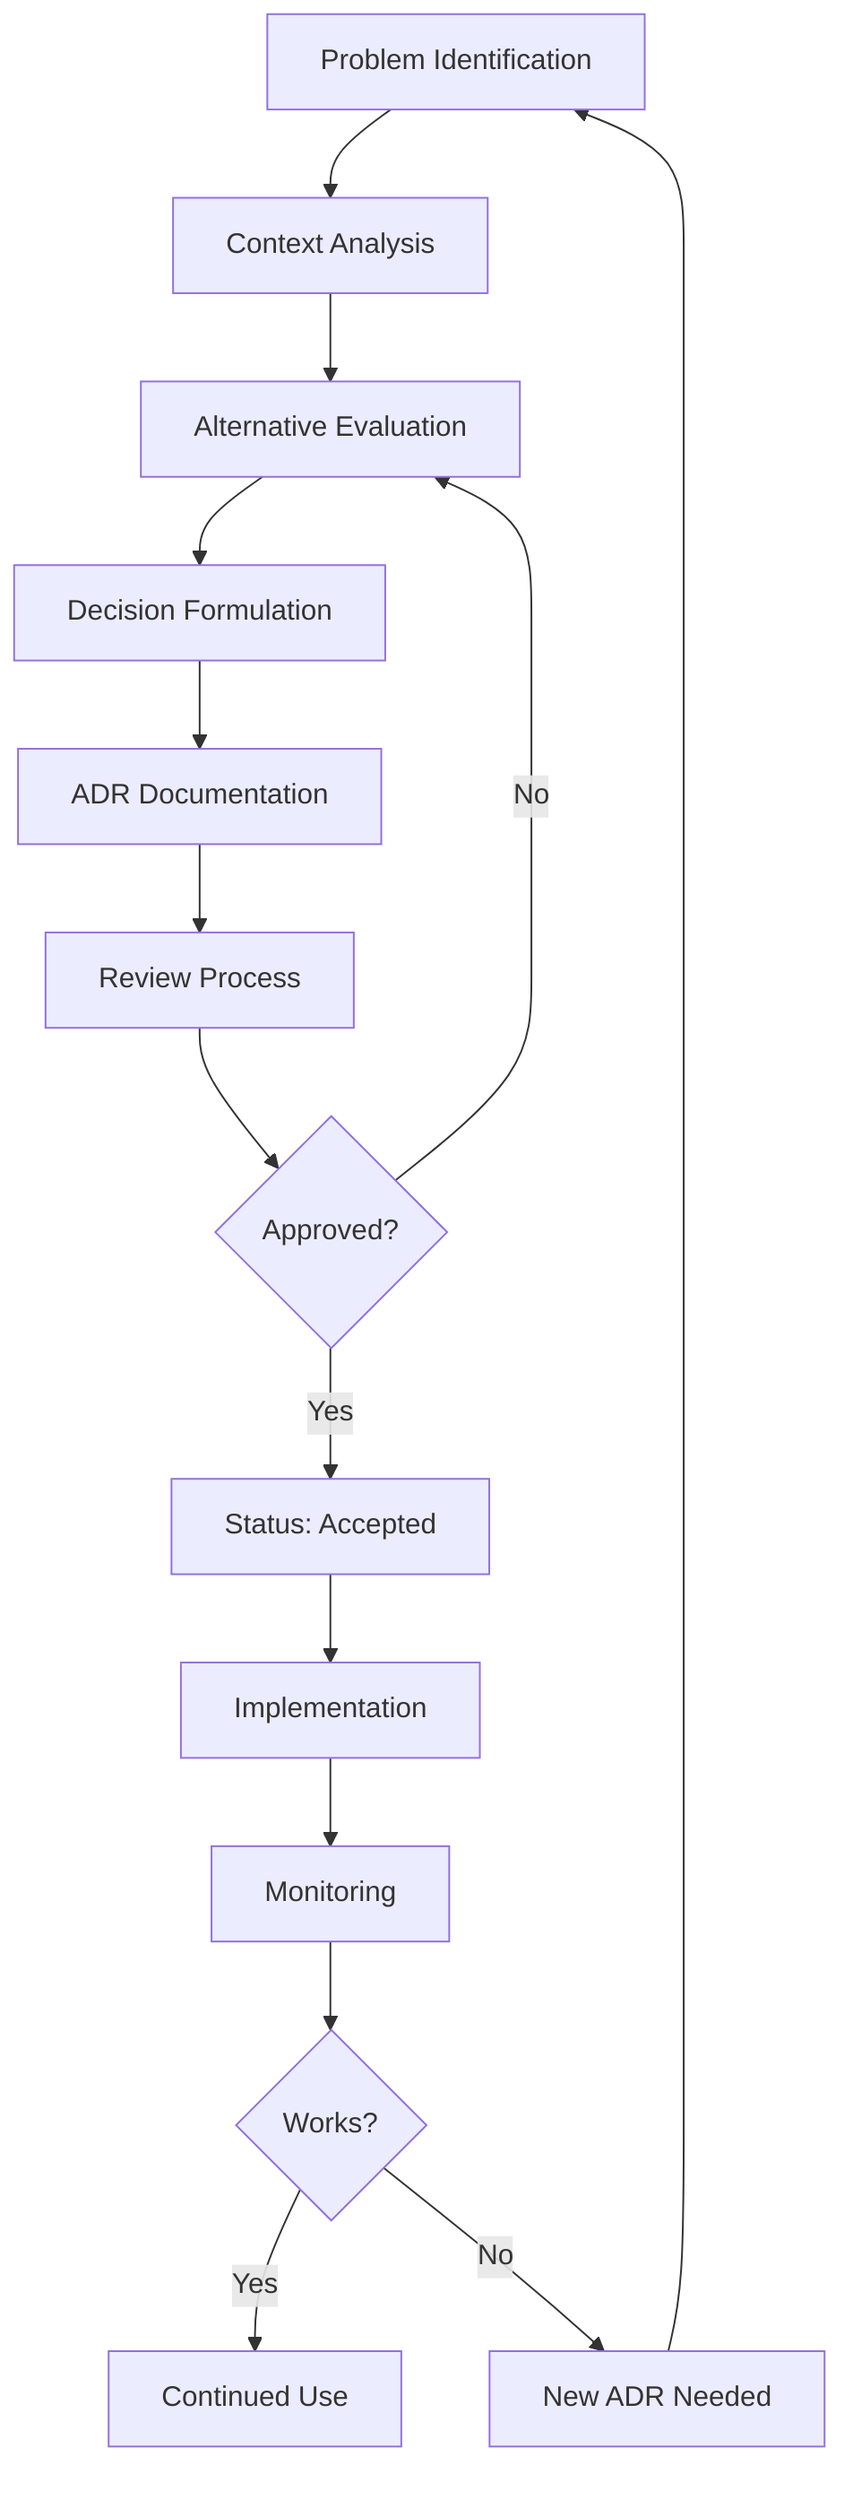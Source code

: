 graph TD
    A[Problem Identification]:::kv-primary --> B[Context Analysis]:::kv-highlight
    B --> C[Alternative Evaluation]:::kv-accent
    C --> D[Decision Formulation]:::kv-accent
    D --> E[ADR Documentation]:::kv-primary
    E --> F[Review Process]:::kv-highlight
    F --> G{Approved?}:::kv-outline
    G -->|Yes| H[Status: Accepted]:::kv-accent
    G -->|No| C
    H --> I[Implementation]:::kv-primary
    I --> J[Monitoring]:::kv-highlight
    J --> K{Works?}:::kv-outline
    K -->|Yes| L[Continued Use]:::kv-accent
    K -->|No| M[New ADR Needed]:::kv-pattern
    M --> A